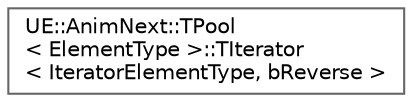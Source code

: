 digraph "Graphical Class Hierarchy"
{
 // INTERACTIVE_SVG=YES
 // LATEX_PDF_SIZE
  bgcolor="transparent";
  edge [fontname=Helvetica,fontsize=10,labelfontname=Helvetica,labelfontsize=10];
  node [fontname=Helvetica,fontsize=10,shape=box,height=0.2,width=0.4];
  rankdir="LR";
  Node0 [id="Node000000",label="UE::AnimNext::TPool\l\< ElementType \>::TIterator\l\< IteratorElementType, bReverse \>",height=0.2,width=0.4,color="grey40", fillcolor="white", style="filled",URL="$d9/d5b/classUE_1_1AnimNext_1_1TPool_1_1TIterator.html",tooltip=" "];
}
